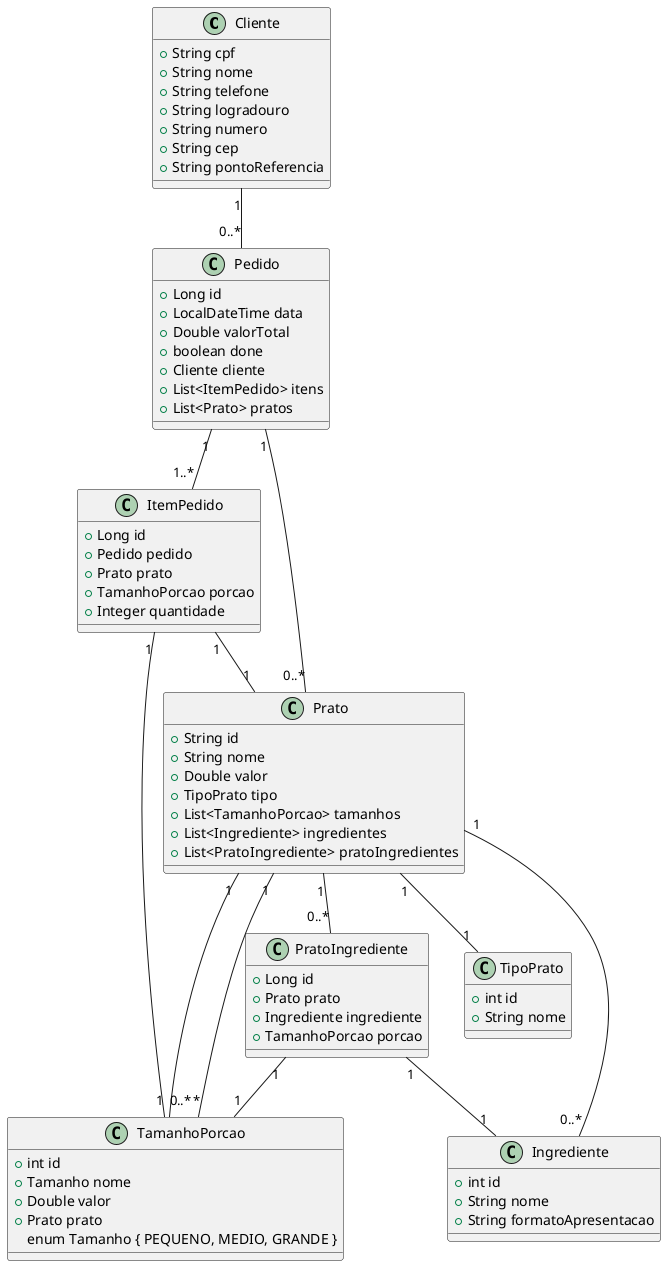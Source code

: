 @startuml
class Cliente {
    +String cpf
    +String nome
    +String telefone
    +String logradouro
    +String numero
    +String cep
    +String pontoReferencia
}

class Pedido {
    +Long id
    +LocalDateTime data
    +Double valorTotal
    +boolean done
    +Cliente cliente
    +List<ItemPedido> itens
    +List<Prato> pratos
}

class ItemPedido {
    +Long id
    +Pedido pedido
    +Prato prato
    +TamanhoPorcao porcao
    +Integer quantidade
}

class Prato {
    +String id
    +String nome
    +Double valor
    +TipoPrato tipo
    +List<TamanhoPorcao> tamanhos
    +List<Ingrediente> ingredientes
    +List<PratoIngrediente> pratoIngredientes
}

class TipoPrato {
    +int id
    +String nome
}

class TamanhoPorcao {
    +int id
    +Tamanho nome
    +Double valor
    +Prato prato
    enum Tamanho { PEQUENO, MEDIO, GRANDE }
}

class Ingrediente {
    +int id
    +String nome
    +String formatoApresentacao
}

class PratoIngrediente {
    +Long id
    +Prato prato
    +Ingrediente ingrediente
    +TamanhoPorcao porcao
}

Cliente "1" -- "0..*" Pedido
Pedido "1" -- "1..*" ItemPedido
Pedido "1" -- "0..*" Prato
ItemPedido "1" -- "1" Prato
ItemPedido "1" -- "1" TamanhoPorcao
Prato "1" -- "1" TipoPrato
Prato "1" -- "0..*" PratoIngrediente
Prato "1" -- "0..*" TamanhoPorcao
Prato "1" -- "0..*" Ingrediente
PratoIngrediente "1" -- "1" Ingrediente
PratoIngrediente "1" -- "1" TamanhoPorcao
TamanhoPorcao "*" -- "1" Prato
@enduml
